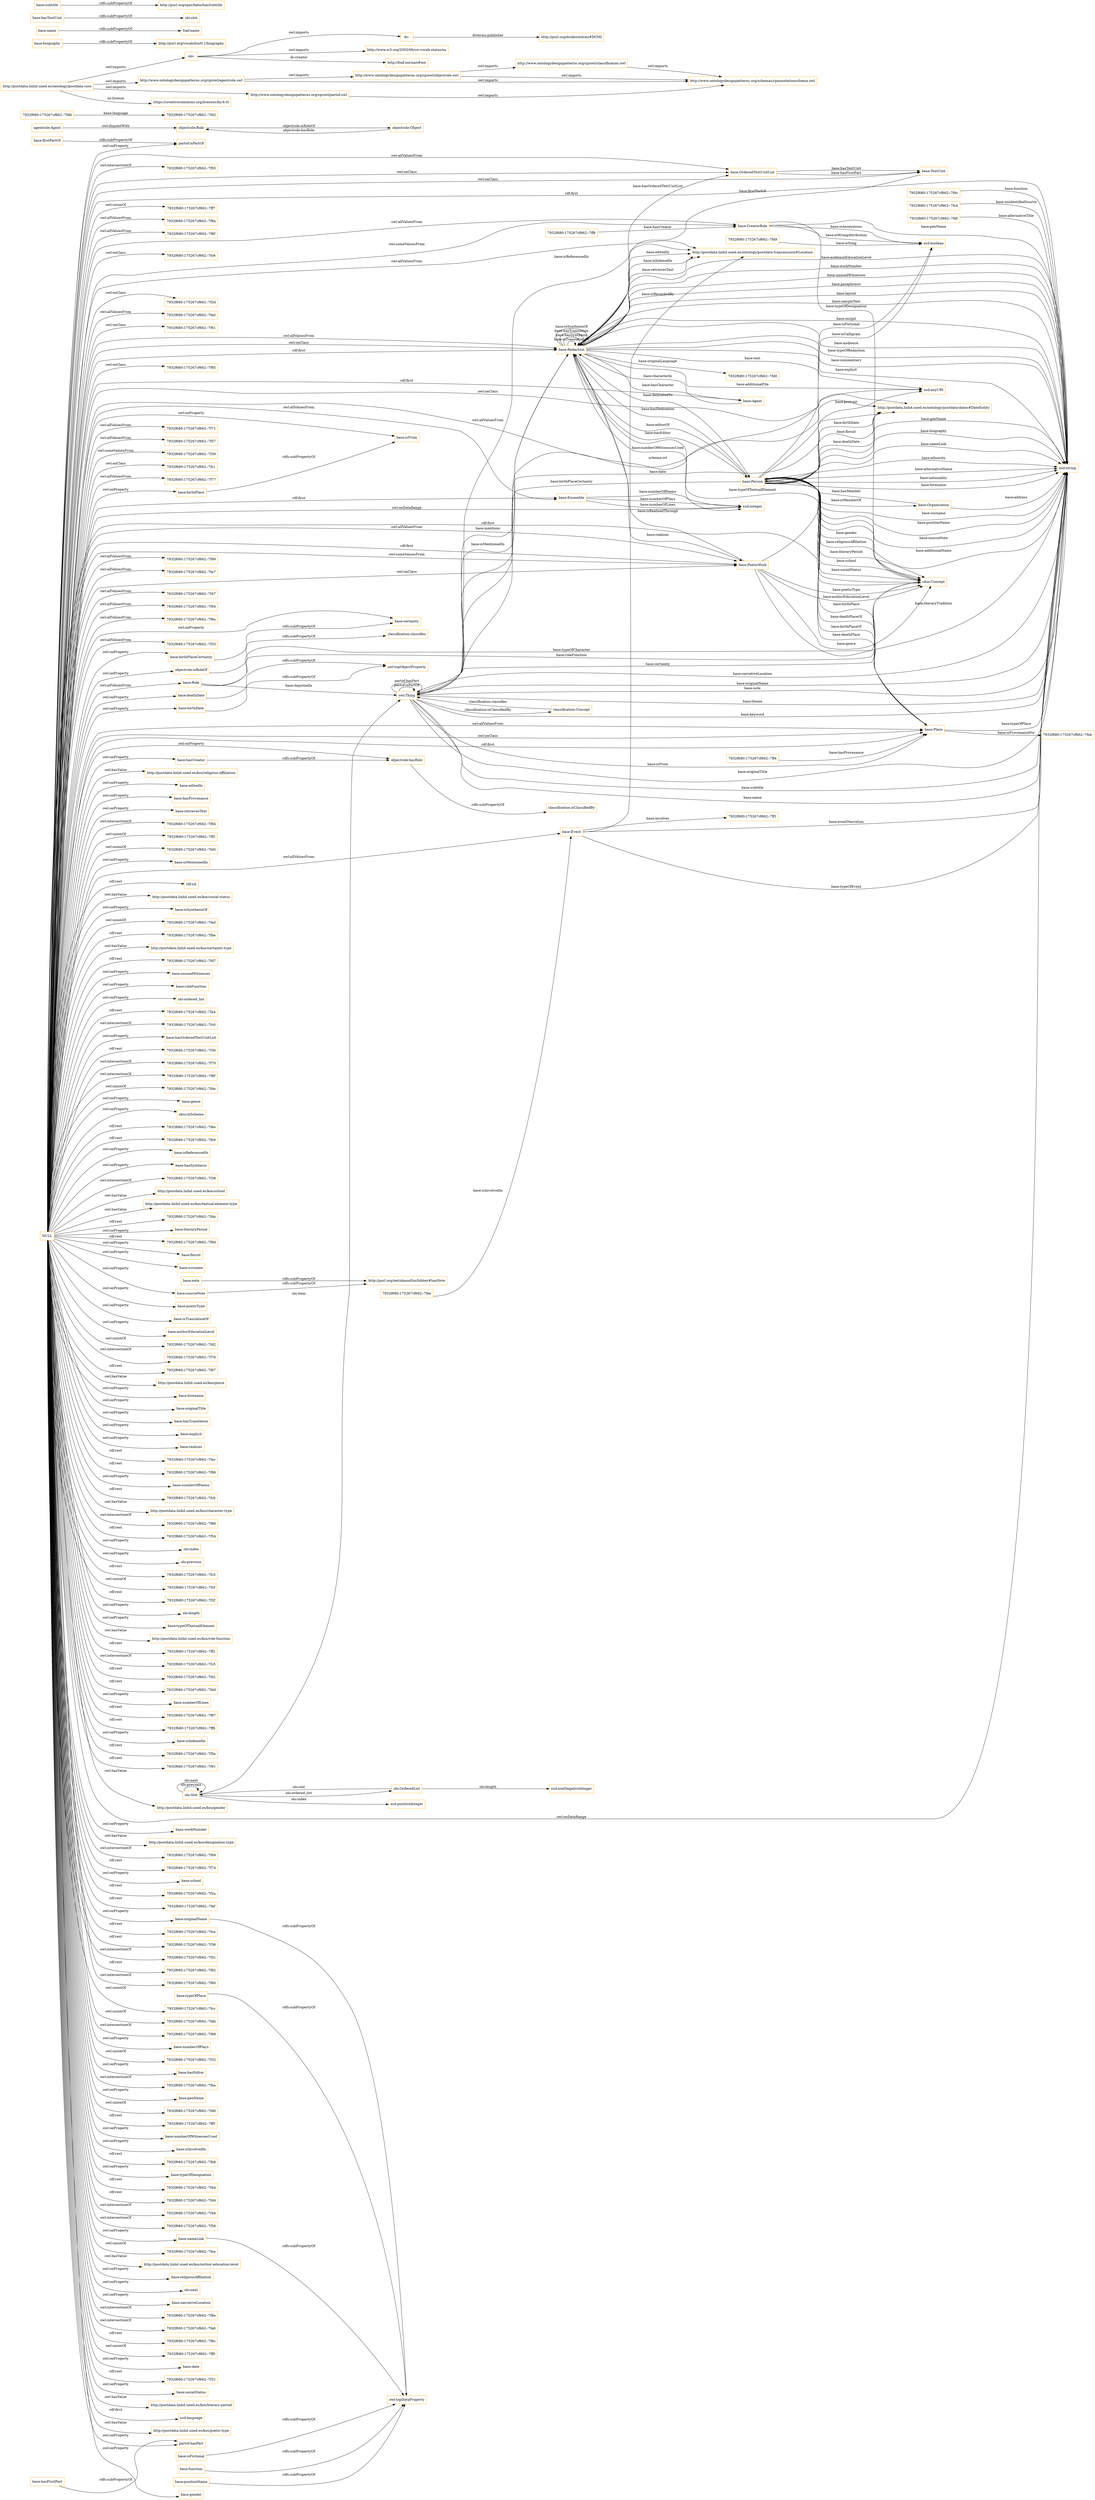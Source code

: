 digraph ar2dtool_diagram { 
rankdir=LR;
size="1501"
node [shape = rectangle, color="orange"]; "7932f680:175267cf662:-7f8a" "7932f680:175267cf662:-7f8f" "base:Role" "7932f680:175267cf662:-7fc6" "base:OrderedTextUnitList" "7932f680:175267cf662:-7fdc" "7932f680:175267cf662:-7f2d" "agentrole:Agent" "7932f680:175267cf662:-7fa0" "7932f680:175267cf662:-7fcd" "7932f680:175267cf662:-7f61" "base:Agent" "7932f680:175267cf662:-7fdf" "base:CreatorRole" "base:Person" "base:Organisation" "7932f680:175267cf662:-7f85" "base:Redaction" "base:Ensemble" "7932f680:175267cf662:-7ff8" "7932f680:175267cf662:-7f71" "7932f680:175267cf662:-7f57" "7932f680:175267cf662:-7f39" "7932f680:175267cf662:-7fc1" "7932f680:175267cf662:-7f77" "base:TextUnit" "7932f680:175267cf662:-7fd9" "skos:Concept" "http://postdata.linhd.uned.es/ontology/postdata-dates#DateEntity" "base:Place" "7932f680:175267cf662:-7f99" "7932f680:175267cf662:-7fa7" "base:Event" "7932f680:175267cf662:-7f47" "7932f680:175267cf662:-7f94" "7932f680:175267cf662:-7feb" "7932f680:175267cf662:-7f6a" "7932f680:175267cf662:-7fd6" "http://postdata.linhd.uned.es/ontology/postdata-transmission#Location" "7932f680:175267cf662:-7f33" "7932f680:175267cf662:-7ff1" "7932f680:175267cf662:-7fee" "base:PoeticWork" "7932f680:175267cf662:-7ff4" "owl:Thing" "objectrole:Role" "objectrole:Object" "olo:Slot" "olo:OrderedList" "classification:Concept" ; /*classes style*/
	"base:deathDate" -> "owl:topObjectProperty" [ label = "rdfs:subPropertyOf" ];
	"http://www.ontologydesignpatterns.org/cp/owl/objectrole.owl" -> "http://www.ontologydesignpatterns.org/cp/owl/classification.owl" [ label = "owl:imports" ];
	"http://www.ontologydesignpatterns.org/cp/owl/objectrole.owl" -> "http://www.ontologydesignpatterns.org/schemas/cpannotationschema.owl" [ label = "owl:imports" ];
	"http://www.ontologydesignpatterns.org/cp/owl/classification.owl" -> "http://www.ontologydesignpatterns.org/schemas/cpannotationschema.owl" [ label = "owl:imports" ];
	"base:firstPartOf" -> "partof:isPartOf" [ label = "rdfs:subPropertyOf" ];
	"agentrole:Agent" -> "objectrole:Role" [ label = "owl:disjointWith" ];
	"dc:" -> "http://purl.org/dc/aboutdcmi#DCMI" [ label = "dcterms:publisher" ];
	"olo:" -> "http://www.w3.org/2003/06/sw-vocab-status/ns" [ label = "owl:imports" ];
	"olo:" -> "dc:" [ label = "owl:imports" ];
	"olo:" -> "http://foaf.me/zazi#me" [ label = "dc:creator" ];
	"base:birthPlaceCertainty" -> "base:certainty" [ label = "rdfs:subPropertyOf" ];
	"base:biography" -> "http://purl.org/vocab/bio/0.1/biography" [ label = "rdfs:subPropertyOf" ];
	"objectrole:isRoleOf" -> "classification:classifies" [ label = "rdfs:subPropertyOf" ];
	"base:nameLink" -> "owl:topDataProperty" [ label = "rdfs:subPropertyOf" ];
	"base:sourceNote" -> "http://purl.org/net/nknouf/ns/bibtex#hasNote" [ label = "rdfs:subPropertyOf" ];
	"base:name" -> "foaf:name" [ label = "rdfs:subPropertyOf" ];
	"base:hasTextUnit" -> "olo:slot" [ label = "rdfs:subPropertyOf" ];
	"NULL" -> "7932f680:175267cf662:-7f8f" [ label = "owl:allValuesFrom" ];
	"NULL" -> "http://postdata.linhd.uned.es/kos/religious-affiliation" [ label = "owl:hasValue" ];
	"NULL" -> "base:PoeticWork" [ label = "owl:allValuesFrom" ];
	"NULL" -> "base:CreatorRole" [ label = "owl:someValuesFrom" ];
	"NULL" -> "base:editedIn" [ label = "owl:onProperty" ];
	"NULL" -> "base:Place" [ label = "rdf:first" ];
	"NULL" -> "base:hasProvenance" [ label = "owl:onProperty" ];
	"NULL" -> "base:retrievesText" [ label = "owl:onProperty" ];
	"NULL" -> "7932f680:175267cf662:-7f99" [ label = "owl:allValuesFrom" ];
	"NULL" -> "7932f680:175267cf662:-7f84" [ label = "owl:intersectionOf" ];
	"NULL" -> "7932f680:175267cf662:-7ff3" [ label = "owl:unionOf" ];
	"NULL" -> "base:PoeticWork" [ label = "rdf:first" ];
	"NULL" -> "7932f680:175267cf662:-7fd5" [ label = "owl:unionOf" ];
	"NULL" -> "base:isMentionedIn" [ label = "owl:onProperty" ];
	"NULL" -> "base:birthDate" [ label = "owl:onProperty" ];
	"NULL" -> "rdf:nil" [ label = "rdf:rest" ];
	"NULL" -> "http://postdata.linhd.uned.es/kos/social-status" [ label = "owl:hasValue" ];
	"NULL" -> "base:isSynthesisOf" [ label = "owl:onProperty" ];
	"NULL" -> "base:birthPlaceCertainty" [ label = "owl:onProperty" ];
	"NULL" -> "7932f680:175267cf662:-7fed" [ label = "owl:unionOf" ];
	"NULL" -> "7932f680:175267cf662:-7fbe" [ label = "rdf:rest" ];
	"NULL" -> "http://postdata.linhd.uned.es/kos/certainty-type" [ label = "owl:hasValue" ];
	"NULL" -> "7932f680:175267cf662:-7fd7" [ label = "rdf:rest" ];
	"NULL" -> "base:unusedWitnesses" [ label = "owl:onProperty" ];
	"NULL" -> "objectrole:isRoleOf" [ label = "owl:onProperty" ];
	"NULL" -> "base:roleFunction" [ label = "owl:onProperty" ];
	"NULL" -> "7932f680:175267cf662:-7f2d" [ label = "owl:onClass" ];
	"NULL" -> "partof:isPartOf" [ label = "owl:onProperty" ];
	"NULL" -> "olo:ordered_list" [ label = "owl:onProperty" ];
	"NULL" -> "7932f680:175267cf662:-7fa4" [ label = "rdf:rest" ];
	"NULL" -> "7932f680:175267cf662:-7fc0" [ label = "owl:intersectionOf" ];
	"NULL" -> "base:hasOrderedTextUnitList" [ label = "owl:onProperty" ];
	"NULL" -> "7932f680:175267cf662:-7f30" [ label = "rdf:rest" ];
	"NULL" -> "7932f680:175267cf662:-7f70" [ label = "owl:intersectionOf" ];
	"NULL" -> "base:Role" [ label = "owl:allValuesFrom" ];
	"NULL" -> "7932f680:175267cf662:-7f9f" [ label = "owl:intersectionOf" ];
	"NULL" -> "7932f680:175267cf662:-7fde" [ label = "owl:unionOf" ];
	"NULL" -> "base:genre" [ label = "owl:onProperty" ];
	"NULL" -> "skos:inScheme" [ label = "owl:onProperty" ];
	"NULL" -> "base:OrderedTextUnitList" [ label = "owl:allValuesFrom" ];
	"NULL" -> "7932f680:175267cf662:-7f6e" [ label = "rdf:rest" ];
	"NULL" -> "base:CreatorRole" [ label = "owl:allValuesFrom" ];
	"NULL" -> "http://postdata.linhd.uned.es/ontology/postdata-dates#DateEntity" [ label = "owl:onClass" ];
	"NULL" -> "base:Ensemble" [ label = "owl:allValuesFrom" ];
	"NULL" -> "7932f680:175267cf662:-7f8a" [ label = "owl:allValuesFrom" ];
	"NULL" -> "7932f680:175267cf662:-7fe9" [ label = "rdf:rest" ];
	"NULL" -> "base:isReferencedIn" [ label = "owl:onProperty" ];
	"NULL" -> "base:hasSynthesis" [ label = "owl:onProperty" ];
	"NULL" -> "7932f680:175267cf662:-7f38" [ label = "owl:intersectionOf" ];
	"NULL" -> "base:Agent" [ label = "rdf:first" ];
	"NULL" -> "7932f680:175267cf662:-7f47" [ label = "owl:allValuesFrom" ];
	"NULL" -> "http://postdata.linhd.uned.es/kos/school" [ label = "owl:hasValue" ];
	"NULL" -> "skos:Concept" [ label = "rdf:first" ];
	"NULL" -> "http://postdata.linhd.uned.es/kos/textual-element-type" [ label = "owl:hasValue" ];
	"NULL" -> "7932f680:175267cf662:-7fda" [ label = "rdf:rest" ];
	"NULL" -> "base:literaryPeriod" [ label = "owl:onProperty" ];
	"NULL" -> "7932f680:175267cf662:-7f9d" [ label = "rdf:rest" ];
	"NULL" -> "base:floruit" [ label = "owl:onProperty" ];
	"NULL" -> "7932f680:175267cf662:-7f71" [ label = "owl:allValuesFrom" ];
	"NULL" -> "base:surname" [ label = "owl:onProperty" ];
	"NULL" -> "7932f680:175267cf662:-7f61" [ label = "owl:onClass" ];
	"NULL" -> "xsd:string" [ label = "owl:onDataRange" ];
	"NULL" -> "base:poeticType" [ label = "owl:onProperty" ];
	"NULL" -> "base:isTranslationOf" [ label = "owl:onProperty" ];
	"NULL" -> "base:authorEducationLevel" [ label = "owl:onProperty" ];
	"NULL" -> "7932f680:175267cf662:-7fd2" [ label = "owl:unionOf" ];
	"NULL" -> "7932f680:175267cf662:-7f76" [ label = "owl:intersectionOf" ];
	"NULL" -> "7932f680:175267cf662:-7f67" [ label = "rdf:rest" ];
	"NULL" -> "http://postdata.linhd.uned.es/kos/genre" [ label = "owl:hasValue" ];
	"NULL" -> "base:forename" [ label = "owl:onProperty" ];
	"NULL" -> "base:originalTitle" [ label = "owl:onProperty" ];
	"NULL" -> "base:hasTranslation" [ label = "owl:onProperty" ];
	"NULL" -> "base:Redaction" [ label = "owl:allValuesFrom" ];
	"NULL" -> "7932f680:175267cf662:-7fa7" [ label = "owl:allValuesFrom" ];
	"NULL" -> "base:explicit" [ label = "owl:onProperty" ];
	"NULL" -> "base:realises" [ label = "owl:onProperty" ];
	"NULL" -> "7932f680:175267cf662:-7fec" [ label = "rdf:rest" ];
	"NULL" -> "7932f680:175267cf662:-7f96" [ label = "rdf:rest" ];
	"NULL" -> "base:numberOfPoems" [ label = "owl:onProperty" ];
	"NULL" -> "base:PoeticWork" [ label = "owl:someValuesFrom" ];
	"NULL" -> "7932f680:175267cf662:-7fcb" [ label = "rdf:rest" ];
	"NULL" -> "http://postdata.linhd.uned.es/kos/character-type" [ label = "owl:hasValue" ];
	"NULL" -> "7932f680:175267cf662:-7f89" [ label = "owl:intersectionOf" ];
	"NULL" -> "7932f680:175267cf662:-7f54" [ label = "rdf:rest" ];
	"NULL" -> "olo:index" [ label = "owl:onProperty" ];
	"NULL" -> "7932f680:175267cf662:-7f6a" [ label = "owl:allValuesFrom" ];
	"NULL" -> "olo:previous" [ label = "owl:onProperty" ];
	"NULL" -> "7932f680:175267cf662:-7fc3" [ label = "rdf:rest" ];
	"NULL" -> "7932f680:175267cf662:-7f85" [ label = "owl:onClass" ];
	"NULL" -> "7932f680:175267cf662:-7fcf" [ label = "owl:unionOf" ];
	"NULL" -> "base:PoeticWork" [ label = "owl:onClass" ];
	"NULL" -> "7932f680:175267cf662:-7f2f" [ label = "rdf:rest" ];
	"NULL" -> "xsd:string" [ label = "rdf:first" ];
	"NULL" -> "olo:length" [ label = "owl:onProperty" ];
	"NULL" -> "base:typeOfTextualElement" [ label = "owl:onProperty" ];
	"NULL" -> "7932f680:175267cf662:-7fc6" [ label = "owl:onClass" ];
	"NULL" -> "http://postdata.linhd.uned.es/kos/role-function" [ label = "owl:hasValue" ];
	"NULL" -> "7932f680:175267cf662:-7ff2" [ label = "rdf:rest" ];
	"NULL" -> "7932f680:175267cf662:-7fc5" [ label = "owl:intersectionOf" ];
	"NULL" -> "7932f680:175267cf662:-7fd1" [ label = "rdf:rest" ];
	"NULL" -> "7932f680:175267cf662:-7fdd" [ label = "rdf:rest" ];
	"NULL" -> "base:numberOfLines" [ label = "owl:onProperty" ];
	"NULL" -> "7932f680:175267cf662:-7f87" [ label = "rdf:rest" ];
	"NULL" -> "7932f680:175267cf662:-7ff6" [ label = "rdf:rest" ];
	"NULL" -> "base:isIndexedIn" [ label = "owl:onProperty" ];
	"NULL" -> "7932f680:175267cf662:-7f5e" [ label = "rdf:rest" ];
	"NULL" -> "7932f680:175267cf662:-7fa0" [ label = "owl:allValuesFrom" ];
	"NULL" -> "7932f680:175267cf662:-7f91" [ label = "rdf:rest" ];
	"NULL" -> "http://postdata.linhd.uned.es/kos/gender" [ label = "owl:hasValue" ];
	"NULL" -> "base:workNumber" [ label = "owl:onProperty" ];
	"NULL" -> "base:hasCreator" [ label = "owl:onProperty" ];
	"NULL" -> "http://postdata.linhd.uned.es/kos/designation-type" [ label = "owl:hasValue" ];
	"NULL" -> "7932f680:175267cf662:-7f69" [ label = "owl:intersectionOf" ];
	"NULL" -> "base:deathDate" [ label = "owl:onProperty" ];
	"NULL" -> "7932f680:175267cf662:-7f74" [ label = "rdf:rest" ];
	"NULL" -> "base:isFrom" [ label = "owl:onProperty" ];
	"NULL" -> "base:Redaction" [ label = "owl:onClass" ];
	"NULL" -> "base:school" [ label = "owl:onProperty" ];
	"NULL" -> "7932f680:175267cf662:-7f2a" [ label = "rdf:rest" ];
	"NULL" -> "7932f680:175267cf662:-7fef" [ label = "rdf:rest" ];
	"NULL" -> "xsd:integer" [ label = "owl:onDataRange" ];
	"NULL" -> "7932f680:175267cf662:-7fce" [ label = "rdf:rest" ];
	"NULL" -> "7932f680:175267cf662:-7f36" [ label = "rdf:rest" ];
	"NULL" -> "7932f680:175267cf662:-7f2c" [ label = "owl:intersectionOf" ];
	"NULL" -> "7932f680:175267cf662:-7f82" [ label = "rdf:rest" ];
	"NULL" -> "7932f680:175267cf662:-7f60" [ label = "owl:intersectionOf" ];
	"NULL" -> "7932f680:175267cf662:-7fcc" [ label = "owl:unionOf" ];
	"NULL" -> "7932f680:175267cf662:-7fdb" [ label = "owl:unionOf" ];
	"NULL" -> "7932f680:175267cf662:-7f77" [ label = "owl:allValuesFrom" ];
	"NULL" -> "objectrole:hasRole" [ label = "owl:onProperty" ];
	"NULL" -> "partof:hasPart" [ label = "owl:onProperty" ];
	"NULL" -> "base:Place" [ label = "owl:onClass" ];
	"NULL" -> "7932f680:175267cf662:-7f98" [ label = "owl:intersectionOf" ];
	"NULL" -> "base:numberOfPlays" [ label = "owl:onProperty" ];
	"NULL" -> "7932f680:175267cf662:-7f32" [ label = "owl:unionOf" ];
	"NULL" -> "base:hasEditor" [ label = "owl:onProperty" ];
	"NULL" -> "base:nameLink" [ label = "owl:onProperty" ];
	"NULL" -> "7932f680:175267cf662:-7fba" [ label = "owl:intersectionOf" ];
	"NULL" -> "base:Ensemble" [ label = "rdf:first" ];
	"NULL" -> "base:penName" [ label = "owl:onProperty" ];
	"NULL" -> "7932f680:175267cf662:-7f94" [ label = "owl:allValuesFrom" ];
	"NULL" -> "7932f680:175267cf662:-7fd8" [ label = "owl:unionOf" ];
	"NULL" -> "7932f680:175267cf662:-7ff5" [ label = "rdf:rest" ];
	"NULL" -> "base:numberOfWitnessesUsed" [ label = "owl:onProperty" ];
	"NULL" -> "base:isInvolvedIn" [ label = "owl:onProperty" ];
	"NULL" -> "7932f680:175267cf662:-7fb8" [ label = "rdf:rest" ];
	"NULL" -> "base:typeOfDesignation" [ label = "owl:onProperty" ];
	"NULL" -> "7932f680:175267cf662:-7f44" [ label = "rdf:rest" ];
	"NULL" -> "7932f680:175267cf662:-7fd4" [ label = "rdf:rest" ];
	"NULL" -> "7932f680:175267cf662:-7f46" [ label = "owl:intersectionOf" ];
	"NULL" -> "http://postdata.linhd.uned.es/ontology/postdata-transmission#Location" [ label = "owl:allValuesFrom" ];
	"NULL" -> "base:Redaction" [ label = "rdf:first" ];
	"NULL" -> "7932f680:175267cf662:-7f33" [ label = "owl:allValuesFrom" ];
	"NULL" -> "7932f680:175267cf662:-7f56" [ label = "owl:intersectionOf" ];
	"NULL" -> "7932f680:175267cf662:-7fea" [ label = "owl:unionOf" ];
	"NULL" -> "http://postdata.linhd.uned.es/kos/author-education-level" [ label = "owl:hasValue" ];
	"NULL" -> "base:originalName" [ label = "owl:onProperty" ];
	"NULL" -> "base:religiousAffiliation" [ label = "owl:onProperty" ];
	"NULL" -> "7932f680:175267cf662:-7f39" [ label = "owl:someValuesFrom" ];
	"NULL" -> "olo:next" [ label = "owl:onProperty" ];
	"NULL" -> "base:sourceNote" [ label = "owl:onProperty" ];
	"NULL" -> "base:narrativeLocation" [ label = "owl:onProperty" ];
	"NULL" -> "7932f680:175267cf662:-7f8e" [ label = "owl:intersectionOf" ];
	"NULL" -> "7932f680:175267cf662:-7fa6" [ label = "owl:intersectionOf" ];
	"NULL" -> "7932f680:175267cf662:-7f8c" [ label = "rdf:rest" ];
	"NULL" -> "7932f680:175267cf662:-7ff0" [ label = "owl:unionOf" ];
	"NULL" -> "7932f680:175267cf662:-7f57" [ label = "owl:allValuesFrom" ];
	"NULL" -> "base:certainty" [ label = "owl:onProperty" ];
	"NULL" -> "base:date" [ label = "owl:onProperty" ];
	"NULL" -> "7932f680:175267cf662:-7f31" [ label = "rdf:rest" ];
	"NULL" -> "base:TextUnit" [ label = "owl:onClass" ];
	"NULL" -> "base:Place" [ label = "owl:allValuesFrom" ];
	"NULL" -> "base:socialStatus" [ label = "owl:onProperty" ];
	"NULL" -> "http://postdata.linhd.uned.es/kos/literary-period" [ label = "owl:hasValue" ];
	"NULL" -> "http://postdata.linhd.uned.es/ontology/postdata-dates#DateEntity" [ label = "owl:allValuesFrom" ];
	"NULL" -> "7932f680:175267cf662:-7fc1" [ label = "owl:onClass" ];
	"NULL" -> "xsd:language" [ label = "rdf:first" ];
	"NULL" -> "http://postdata.linhd.uned.es/kos/poetic-type" [ label = "owl:hasValue" ];
	"NULL" -> "base:gender" [ label = "owl:onProperty" ];
	"NULL" -> "base:OrderedTextUnitList" [ label = "owl:onClass" ];
	"NULL" -> "base:Event" [ label = "owl:allValuesFrom" ];
	"NULL" -> "7932f680:175267cf662:-7f93" [ label = "owl:intersectionOf" ];
	"NULL" -> "base:birthPlace" [ label = "owl:onProperty" ];
	"NULL" -> "7932f680:175267cf662:-7ff7" [ label = "owl:unionOf" ];
	"base:hasFirstPart" -> "partof:hasPart" [ label = "rdfs:subPropertyOf" ];
	"base:hasCreator" -> "objectrole:hasRole" [ label = "rdfs:subPropertyOf" ];
	"base:birthPlace" -> "base:isFrom" [ label = "rdfs:subPropertyOf" ];
	"http://www.ontologydesignpatterns.org/cp/owl/agentrole.owl" -> "http://www.ontologydesignpatterns.org/cp/owl/objectrole.owl" [ label = "owl:imports" ];
	"http://www.ontologydesignpatterns.org/cp/owl/agentrole.owl" -> "http://www.ontologydesignpatterns.org/schemas/cpannotationschema.owl" [ label = "owl:imports" ];
	"base:isFictional" -> "owl:topDataProperty" [ label = "rdfs:subPropertyOf" ];
	"base:subtitle" -> "http://purl.org/spar/fabio/hasSubtitle" [ label = "rdfs:subPropertyOf" ];
	"base:function" -> "owl:topDataProperty" [ label = "rdfs:subPropertyOf" ];
	"base:originalName" -> "owl:topDataProperty" [ label = "rdfs:subPropertyOf" ];
	"http://www.ontologydesignpatterns.org/cp/owl/partof.owl" -> "http://www.ontologydesignpatterns.org/schemas/cpannotationschema.owl" [ label = "owl:imports" ];
	"http://postdata.linhd.uned.es/ontology/postdata-core" -> "https://creativecommons.org/licenses/by/4.0/" [ label = "ns:license" ];
	"http://postdata.linhd.uned.es/ontology/postdata-core" -> "http://www.ontologydesignpatterns.org/cp/owl/partof.owl" [ label = "owl:imports" ];
	"http://postdata.linhd.uned.es/ontology/postdata-core" -> "http://www.ontologydesignpatterns.org/cp/owl/agentrole.owl" [ label = "owl:imports" ];
	"http://postdata.linhd.uned.es/ontology/postdata-core" -> "olo:" [ label = "owl:imports" ];
	"base:note" -> "http://purl.org/net/nknouf/ns/bibtex#hasNote" [ label = "rdfs:subPropertyOf" ];
	"base:birthDate" -> "owl:topObjectProperty" [ label = "rdfs:subPropertyOf" ];
	"base:positionName" -> "owl:topDataProperty" [ label = "rdfs:subPropertyOf" ];
	"objectrole:hasRole" -> "classification:isClassifiedBy" [ label = "rdfs:subPropertyOf" ];
	"base:typeOfPlace" -> "owl:topDataProperty" [ label = "rdfs:subPropertyOf" ];
	"base:Redaction" -> "owl:Thing" [ label = "base:mentions" ];
	"base:Person" -> "xsd:boolean" [ label = "base:isFictional" ];
	"owl:Thing" -> "xsd:string" [ label = "base:narrativeLocation" ];
	"base:CreatorRole" -> "xsd:string" [ label = "base:penName" ];
	"base:Person" -> "base:Place" [ label = "base:deathPlace" ];
	"base:Ensemble" -> "xsd:integer" [ label = "base:numberOfLines" ];
	"base:Redaction" -> "xsd:string" [ label = "base:audienceEducationLevel" ];
	"base:Event" -> "xsd:string" [ label = "base:eventNarration" ];
	"base:Redaction" -> "xsd:string" [ label = "base:workNumber" ];
	"owl:Thing" -> "xsd:string" [ label = "base:originalName" ];
	"base:OrderedTextUnitList" -> "base:TextUnit" [ label = "base:hasTextUnit" ];
	"base:Redaction" -> "base:Person" [ label = "base:hasEditor" ];
	"olo:Slot" -> "olo:Slot" [ label = "olo:previous" ];
	"base:Redaction" -> "xsd:string" [ label = "base:unusedWitnesses" ];
	"base:Place" -> "base:Person" [ label = "base:deathPlaceOf" ];
	"base:Person" -> "http://postdata.linhd.uned.es/ontology/postdata-dates#DateEntity" [ label = "base:floruit" ];
	"base:Person" -> "xsd:string" [ label = "base:surname" ];
	"base:Person" -> "xsd:string" [ label = "base:positionName" ];
	"classification:Concept" -> "owl:Thing" [ label = "classification:classifies" ];
	"7932f680:175267cf662:-7ff8" -> "base:CreatorRole" [ label = "base:hasCreator" ];
	"base:Redaction" -> "xsd:string" [ label = "base:paraphrasis" ];
	"base:Person" -> "base:Redaction" [ label = "base:hasDedication" ];
	"base:Event" -> "xsd:string" [ label = "base:typeOfEvent" ];
	"base:Person" -> "http://postdata.linhd.uned.es/ontology/postdata-dates#DateEntity" [ label = "base:deathDate" ];
	"base:Person" -> "base:Place" [ label = "base:birthPlace" ];
	"base:Event" -> "http://postdata.linhd.uned.es/ontology/postdata-transmission#Location" [ label = "base:isRecordedBy" ];
	"base:CreatorRole" -> "xsd:boolean" [ label = "base:isAnonymous" ];
	"base:Redaction" -> "base:Agent" [ label = "base:hasCharacter" ];
	"base:Redaction" -> "xsd:anyURI" [ label = "base:text" ];
	"base:Redaction" -> "xsd:anyURI" [ label = "base:additionalFile" ];
	"base:Person" -> "base:Organisation" [ label = "base:isMemberOf" ];
	"base:Redaction" -> "xsd:string" [ label = "base:layout" ];
	"base:PoeticWork" -> "xsd:boolean" [ label = "base:isCalligram" ];
	"olo:Slot" -> "olo:OrderedList" [ label = "olo:ordered_list" ];
	"base:Redaction" -> "http://postdata.linhd.uned.es/ontology/postdata-transmission#Location" [ label = "base:editedIn" ];
	"base:Redaction" -> "skos:Concept" [ label = "base:typeOfTextualElement" ];
	"olo:OrderedList" -> "xsd:nonNegativeInteger" [ label = "olo:length" ];
	"7932f680:175267cf662:-7fee" -> "base:Event" [ label = "base:isInvolvedIn" ];
	"base:PoeticWork" -> "base:Redaction" [ label = "base:isRealisedThrough" ];
	"base:Redaction" -> "base:PoeticWork" [ label = "base:realises" ];
	"base:Person" -> "skos:Concept" [ label = "base:religiousAffiliation" ];
	"base:Person" -> "xsd:string" [ label = "base:sourceNote" ];
	"base:Redaction" -> "xsd:string" [ label = "base:sampleText" ];
	"base:Redaction" -> "xsd:string" [ label = "base:incipit" ];
	"base:Person" -> "http://postdata.linhd.uned.es/ontology/postdata-dates#DateEntity" [ label = "base:birthDate" ];
	"base:Person" -> "owl:Thing" [ label = "base:birthPlaceCertainty" ];
	"base:Person" -> "skos:Concept" [ label = "base:literaryPeriod" ];
	"base:Person" -> "xsd:string" [ label = "base:additionalName" ];
	"base:Person" -> "xsd:string" [ label = "base:genName" ];
	"base:Person" -> "base:Redaction" [ label = "base:editorOf" ];
	"base:CreatorRole" -> "skos:Concept" [ label = "base:typeOfDesignation" ];
	"base:Person" -> "xsd:string" [ label = "base:biography" ];
	"base:Redaction" -> "base:Redaction" [ label = "base:isTranslationOf" ];
	"owl:Thing" -> "skos:Concept" [ label = "base:certainty" ];
	"base:Redaction" -> "base:Redaction" [ label = "base:hasSynthesis" ];
	"olo:OrderedList" -> "olo:Slot" [ label = "olo:slot" ];
	"base:Person" -> "skos:Concept" [ label = "base:school" ];
	"olo:Slot" -> "olo:Slot" [ label = "olo:next" ];
	"owl:Thing" -> "xsd:anyURI" [ label = "schema:url" ];
	"owl:Thing" -> "http://postdata.linhd.uned.es/ontology/postdata-transmission#Location" [ label = "base:isReferencedIn" ];
	"base:PoeticWork" -> "xsd:string" [ label = "base:literaryTradition" ];
	"owl:Thing" -> "xsd:string" [ label = "base:note" ];
	"7932f680:175267cf662:-7fcd" -> "xsd:string" [ label = "base:unidentifiedSource" ];
	"owl:Thing" -> "xsd:string" [ label = "base:theme" ];
	"base:Event" -> "7932f680:175267cf662:-7ff1" [ label = "base:involves" ];
	"base:Role" -> "skos:Concept" [ label = "base:roleFunction" ];
	"base:PoeticWork" -> "skos:Concept" [ label = "base:poeticType" ];
	"olo:Slot" -> "owl:Thing" [ label = "olo:item" ];
	"base:Place" -> "xsd:string" [ label = "base:typeOfPlace" ];
	"7932f680:175267cf662:-7fd9" -> "xsd:boolean" [ label = "base:isSong" ];
	"base:Person" -> "xsd:string" [ label = "base:nameLink" ];
	"base:Ensemble" -> "xsd:integer" [ label = "base:numberOfPlays" ];
	"base:Place" -> "base:Person" [ label = "base:birthPlaceOf" ];
	"base:Redaction" -> "http://postdata.linhd.uned.es/ontology/postdata-transmission#Location" [ label = "base:isIndexedIn" ];
	"base:Person" -> "xsd:string" [ label = "base:ethnicity" ];
	"owl:Thing" -> "xsd:string" [ label = "base:keyword" ];
	"base:Redaction" -> "xsd:string" [ label = "base:commentary" ];
	"base:Redaction" -> "base:OrderedTextUnitList" [ label = "base:hasOrderedTextUnitList" ];
	"owl:Thing" -> "xsd:string" [ label = "base:originalTitle" ];
	"base:Person" -> "skos:Concept" [ label = "base:socialStatus" ];
	"owl:Thing" -> "classification:Concept" [ label = "classification:isClassifiedBy" ];
	"owl:Thing" -> "owl:Thing" [ label = "partof:isPartOf" ];
	"olo:Slot" -> "xsd:positiveInteger" [ label = "olo:index" ];
	"7932f680:175267cf662:-7fdc" -> "xsd:string" [ label = "base:function" ];
	"base:PoeticWork" -> "skos:Concept" [ label = "base:authorEducationLevel" ];
	"owl:Thing" -> "base:Place" [ label = "base:isFrom" ];
	"base:Redaction" -> "base:Redaction" [ label = "base:hasTranslation" ];
	"base:CreatorRole" -> "xsd:boolean" [ label = "base:isWrongAttribution" ];
	"owl:Thing" -> "http://postdata.linhd.uned.es/ontology/postdata-dates#DateEntity" [ label = "base:date" ];
	"base:TextUnit" -> "base:Redaction" [ label = "base:firstPartOf" ];
	"base:Person" -> "xsd:string" [ label = "base:alternativeName" ];
	"objectrole:Object" -> "objectrole:Role" [ label = "objectrole:hasRole" ];
	"7932f680:175267cf662:-7ff4" -> "base:Place" [ label = "base:hasProvenance" ];
	"base:Person" -> "xsd:string" [ label = "base:nationality" ];
	"owl:Thing" -> "base:Redaction" [ label = "base:isMentionedIn" ];
	"base:OrderedTextUnitList" -> "base:TextUnit" [ label = "base:hasFirstPart" ];
	"base:Person" -> "xsd:anyURI" [ label = "base:portrait" ];
	"7932f680:175267cf662:-7fdf" -> "xsd:string" [ label = "base:alternativeTitle" ];
	"base:Organisation" -> "xsd:string" [ label = "base:address" ];
	"base:Role" -> "skos:Concept" [ label = "base:typeOfCharacter" ];
	"base:Organisation" -> "base:Person" [ label = "base:hasMember" ];
	"base:Place" -> "7932f680:175267cf662:-7feb" [ label = "base:isProvenanceFor" ];
	"base:Redaction" -> "xsd:string" [ label = "base:explicit" ];
	"owl:Thing" -> "xsd:string" [ label = "base:subtitle" ];
	"base:Redaction" -> "http://postdata.linhd.uned.es/ontology/postdata-transmission#Location" [ label = "base:retrievesText" ];
	"base:Person" -> "skos:Concept" [ label = "base:gender" ];
	"base:PoeticWork" -> "skos:Concept" [ label = "base:genre" ];
	"owl:Thing" -> "xsd:string" [ label = "base:name" ];
	"base:Redaction" -> "base:Person" [ label = "base:dedicatedTo" ];
	"base:Person" -> "xsd:string" [ label = "base:forename" ];
	"base:Redaction" -> "xsd:string" [ label = "base:audience" ];
	"base:Ensemble" -> "xsd:integer" [ label = "base:numberOfPoems" ];
	"base:Redaction" -> "xsd:string" [ label = "base:typeOfRedaction" ];
	"base:Redaction" -> "xsd:integer" [ label = "base:numberOfWitnessesUsed" ];
	"base:Redaction" -> "7932f680:175267cf662:-7fd0" [ label = "base:originalLanguage" ];
	"owl:Thing" -> "owl:Thing" [ label = "partof:hasPart" ];
	"base:Role" -> "owl:Thing" [ label = "base:depictedIn" ];
	"base:Agent" -> "base:Redaction" [ label = "base:characterIn" ];
	"7932f680:175267cf662:-7fd6" -> "7932f680:175267cf662:-7fd3" [ label = "base:language" ];
	"objectrole:Role" -> "objectrole:Object" [ label = "objectrole:isRoleOf" ];
	"base:Redaction" -> "base:Redaction" [ label = "base:isSynthesisOf" ];

}
